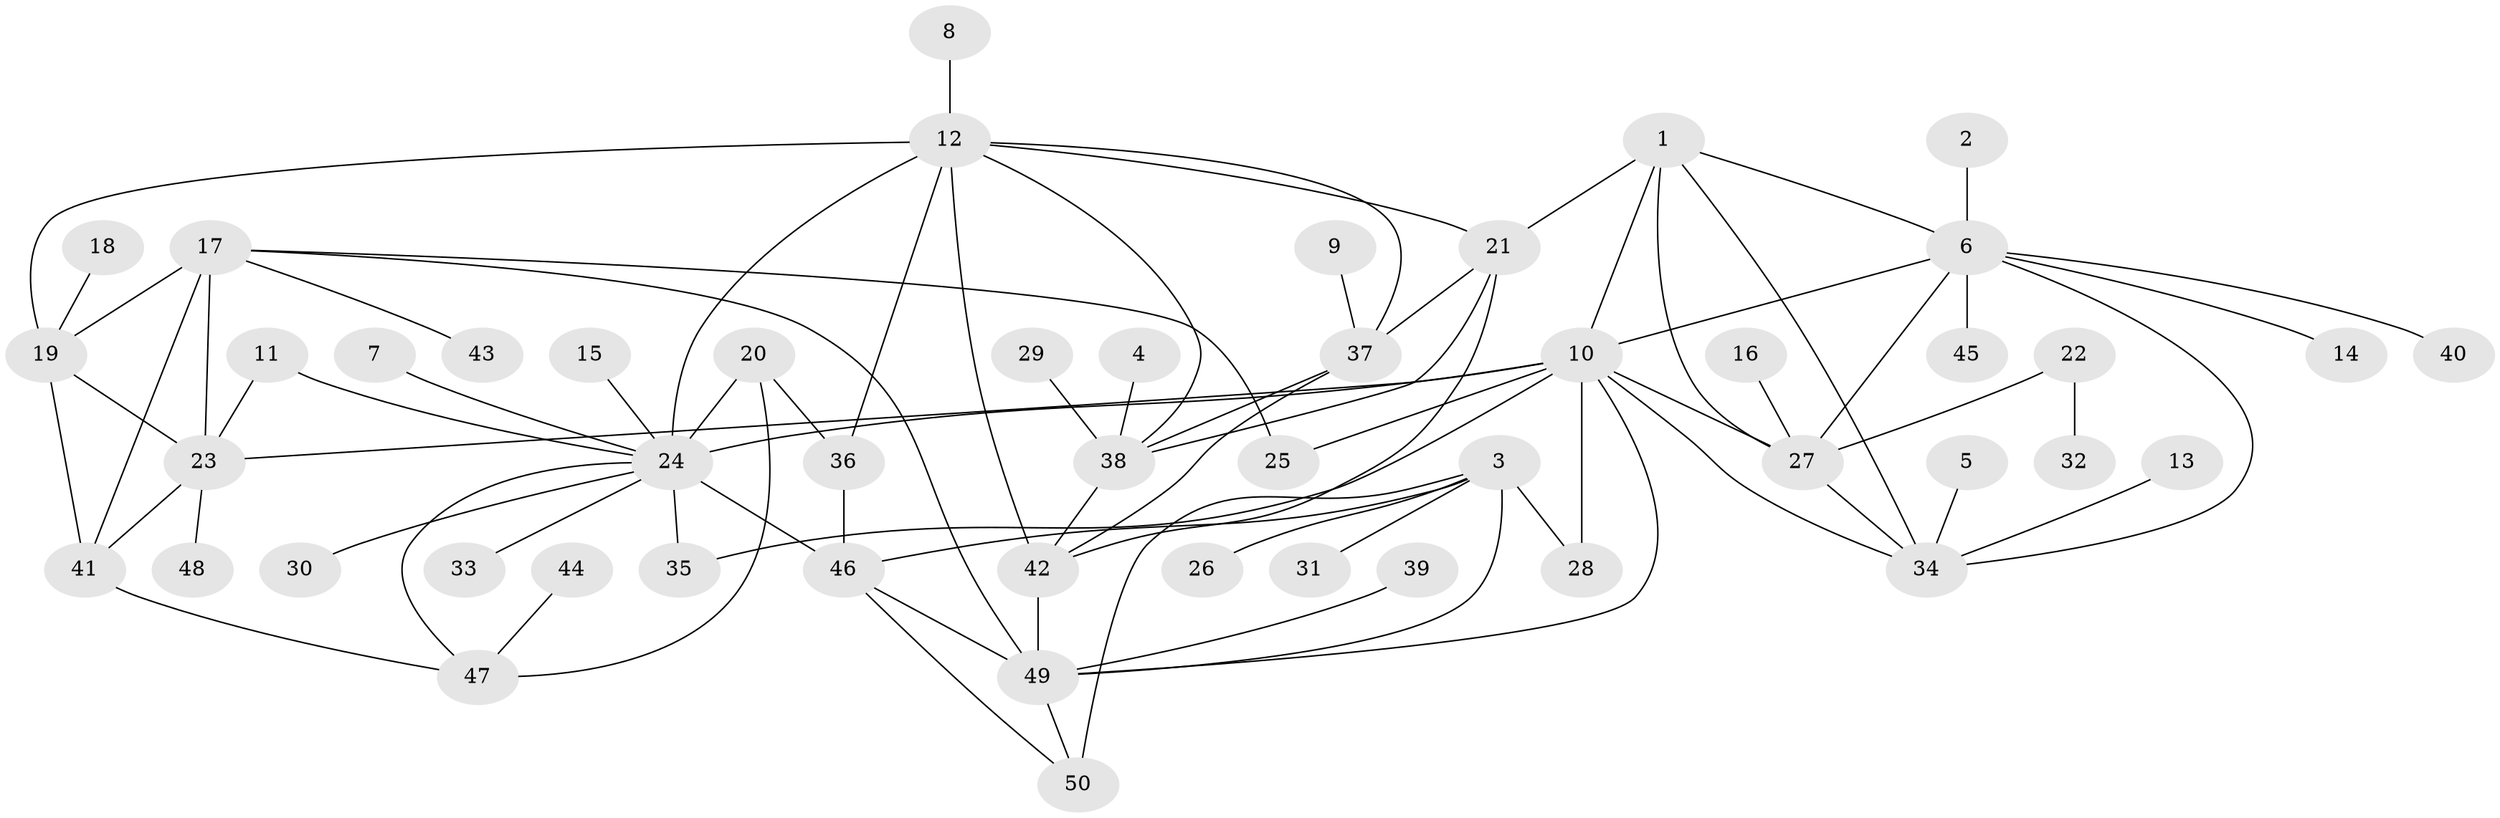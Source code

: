 // original degree distribution, {7: 0.06, 6: 0.04, 4: 0.02, 11: 0.01, 9: 0.02, 8: 0.05, 10: 0.02, 12: 0.01, 5: 0.02, 1: 0.59, 3: 0.06, 2: 0.1}
// Generated by graph-tools (version 1.1) at 2025/37/03/04/25 23:37:42]
// undirected, 50 vertices, 80 edges
graph export_dot {
  node [color=gray90,style=filled];
  1;
  2;
  3;
  4;
  5;
  6;
  7;
  8;
  9;
  10;
  11;
  12;
  13;
  14;
  15;
  16;
  17;
  18;
  19;
  20;
  21;
  22;
  23;
  24;
  25;
  26;
  27;
  28;
  29;
  30;
  31;
  32;
  33;
  34;
  35;
  36;
  37;
  38;
  39;
  40;
  41;
  42;
  43;
  44;
  45;
  46;
  47;
  48;
  49;
  50;
  1 -- 6 [weight=1.0];
  1 -- 10 [weight=1.0];
  1 -- 21 [weight=1.0];
  1 -- 27 [weight=1.0];
  1 -- 34 [weight=1.0];
  2 -- 6 [weight=1.0];
  3 -- 26 [weight=1.0];
  3 -- 28 [weight=1.0];
  3 -- 31 [weight=1.0];
  3 -- 46 [weight=2.0];
  3 -- 49 [weight=2.0];
  3 -- 50 [weight=2.0];
  4 -- 38 [weight=1.0];
  5 -- 34 [weight=1.0];
  6 -- 10 [weight=1.0];
  6 -- 14 [weight=1.0];
  6 -- 27 [weight=1.0];
  6 -- 34 [weight=1.0];
  6 -- 40 [weight=1.0];
  6 -- 45 [weight=1.0];
  7 -- 24 [weight=1.0];
  8 -- 12 [weight=1.0];
  9 -- 37 [weight=1.0];
  10 -- 23 [weight=1.0];
  10 -- 24 [weight=1.0];
  10 -- 25 [weight=1.0];
  10 -- 27 [weight=1.0];
  10 -- 28 [weight=1.0];
  10 -- 34 [weight=1.0];
  10 -- 35 [weight=1.0];
  10 -- 49 [weight=1.0];
  11 -- 23 [weight=1.0];
  11 -- 24 [weight=1.0];
  12 -- 19 [weight=1.0];
  12 -- 21 [weight=1.0];
  12 -- 24 [weight=1.0];
  12 -- 36 [weight=1.0];
  12 -- 37 [weight=1.0];
  12 -- 38 [weight=1.0];
  12 -- 42 [weight=1.0];
  13 -- 34 [weight=1.0];
  15 -- 24 [weight=1.0];
  16 -- 27 [weight=1.0];
  17 -- 19 [weight=2.0];
  17 -- 23 [weight=1.0];
  17 -- 25 [weight=1.0];
  17 -- 41 [weight=1.0];
  17 -- 43 [weight=1.0];
  17 -- 49 [weight=1.0];
  18 -- 19 [weight=1.0];
  19 -- 23 [weight=2.0];
  19 -- 41 [weight=2.0];
  20 -- 24 [weight=4.0];
  20 -- 36 [weight=1.0];
  20 -- 47 [weight=2.0];
  21 -- 37 [weight=1.0];
  21 -- 38 [weight=1.0];
  21 -- 42 [weight=1.0];
  22 -- 27 [weight=1.0];
  22 -- 32 [weight=1.0];
  23 -- 41 [weight=1.0];
  23 -- 48 [weight=1.0];
  24 -- 30 [weight=1.0];
  24 -- 33 [weight=1.0];
  24 -- 35 [weight=1.0];
  24 -- 46 [weight=1.0];
  24 -- 47 [weight=2.0];
  27 -- 34 [weight=1.0];
  29 -- 38 [weight=1.0];
  36 -- 46 [weight=1.0];
  37 -- 38 [weight=1.0];
  37 -- 42 [weight=1.0];
  38 -- 42 [weight=1.0];
  39 -- 49 [weight=1.0];
  41 -- 47 [weight=1.0];
  42 -- 49 [weight=1.0];
  44 -- 47 [weight=1.0];
  46 -- 49 [weight=1.0];
  46 -- 50 [weight=1.0];
  49 -- 50 [weight=1.0];
}
